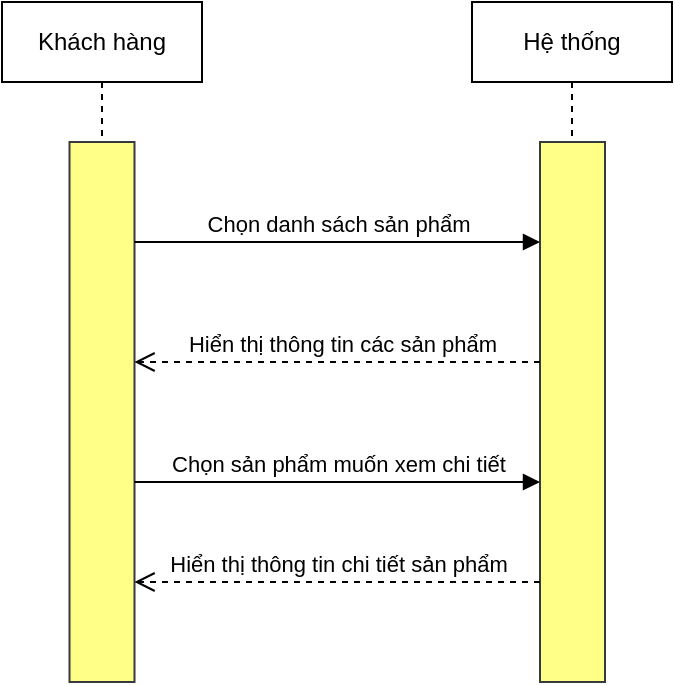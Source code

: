 <mxfile version="27.0.6">
  <diagram name="Page-1" id="ZZypccXyvFFGF9YTPRsX">
    <mxGraphModel dx="1426" dy="777" grid="1" gridSize="10" guides="1" tooltips="1" connect="1" arrows="1" fold="1" page="1" pageScale="1" pageWidth="850" pageHeight="1100" math="0" shadow="0">
      <root>
        <mxCell id="0" />
        <mxCell id="1" parent="0" />
        <mxCell id="xVET2IlYS-7Jntt8BBnI-1" value="Khách hàng" style="shape=umlLifeline;perimeter=lifelinePerimeter;whiteSpace=wrap;html=1;container=1;dropTarget=0;collapsible=0;recursiveResize=0;outlineConnect=0;portConstraint=eastwest;newEdgeStyle={&quot;curved&quot;:0,&quot;rounded&quot;:0};" vertex="1" parent="1">
          <mxGeometry x="140" y="110" width="100" height="70" as="geometry" />
        </mxCell>
        <mxCell id="xVET2IlYS-7Jntt8BBnI-2" value="Hệ thống" style="shape=umlLifeline;perimeter=lifelinePerimeter;whiteSpace=wrap;html=1;container=1;dropTarget=0;collapsible=0;recursiveResize=0;outlineConnect=0;portConstraint=eastwest;newEdgeStyle={&quot;curved&quot;:0,&quot;rounded&quot;:0};" vertex="1" parent="1">
          <mxGeometry x="375" y="110" width="100" height="70" as="geometry" />
        </mxCell>
        <mxCell id="xVET2IlYS-7Jntt8BBnI-3" value="" style="html=1;points=[[0,0,0,0,5],[0,1,0,0,-5],[1,0,0,0,5],[1,1,0,0,-5]];perimeter=orthogonalPerimeter;outlineConnect=0;targetShapes=umlLifeline;portConstraint=eastwest;newEdgeStyle={&quot;curved&quot;:0,&quot;rounded&quot;:0};fillColor=#ffff88;strokeColor=#36393d;" vertex="1" parent="1">
          <mxGeometry x="173.75" y="180" width="32.5" height="270" as="geometry" />
        </mxCell>
        <mxCell id="xVET2IlYS-7Jntt8BBnI-4" value="" style="html=1;points=[[0,0,0,0,5],[0,1,0,0,-5],[1,0,0,0,5],[1,1,0,0,-5]];perimeter=orthogonalPerimeter;outlineConnect=0;targetShapes=umlLifeline;portConstraint=eastwest;newEdgeStyle={&quot;curved&quot;:0,&quot;rounded&quot;:0};fillColor=#ffff88;strokeColor=#36393d;" vertex="1" parent="1">
          <mxGeometry x="409" y="180" width="32.5" height="270" as="geometry" />
        </mxCell>
        <mxCell id="xVET2IlYS-7Jntt8BBnI-7" value="Hiển thị thông tin các sản phẩm" style="html=1;verticalAlign=bottom;endArrow=open;dashed=1;endSize=8;curved=0;rounded=0;" edge="1" parent="1" source="xVET2IlYS-7Jntt8BBnI-4">
          <mxGeometry x="-0.023" relative="1" as="geometry">
            <mxPoint x="286.25" y="290" as="sourcePoint" />
            <mxPoint x="206.25" y="290" as="targetPoint" />
            <mxPoint as="offset" />
          </mxGeometry>
        </mxCell>
        <mxCell id="xVET2IlYS-7Jntt8BBnI-10" value="Chọn danh sách sản phẩm" style="html=1;verticalAlign=bottom;endArrow=block;curved=0;rounded=0;" edge="1" parent="1" target="xVET2IlYS-7Jntt8BBnI-4">
          <mxGeometry width="80" relative="1" as="geometry">
            <mxPoint x="206.25" y="230" as="sourcePoint" />
            <mxPoint x="286.25" y="230" as="targetPoint" />
            <Array as="points">
              <mxPoint x="256.25" y="230" />
            </Array>
          </mxGeometry>
        </mxCell>
        <mxCell id="xVET2IlYS-7Jntt8BBnI-11" value="Chọn sản phẩm muốn xem chi tiết" style="html=1;verticalAlign=bottom;endArrow=block;curved=0;rounded=0;" edge="1" parent="1">
          <mxGeometry width="80" relative="1" as="geometry">
            <mxPoint x="206.25" y="350" as="sourcePoint" />
            <mxPoint x="409" y="350" as="targetPoint" />
            <Array as="points">
              <mxPoint x="256.25" y="350" />
            </Array>
          </mxGeometry>
        </mxCell>
        <mxCell id="xVET2IlYS-7Jntt8BBnI-12" value="Hiển thị thông tin chi tiết sản phẩm" style="html=1;verticalAlign=bottom;endArrow=open;dashed=1;endSize=8;curved=0;rounded=0;" edge="1" parent="1" source="xVET2IlYS-7Jntt8BBnI-4">
          <mxGeometry relative="1" as="geometry">
            <mxPoint x="286.25" y="400" as="sourcePoint" />
            <mxPoint x="206.25" y="400" as="targetPoint" />
          </mxGeometry>
        </mxCell>
      </root>
    </mxGraphModel>
  </diagram>
</mxfile>
